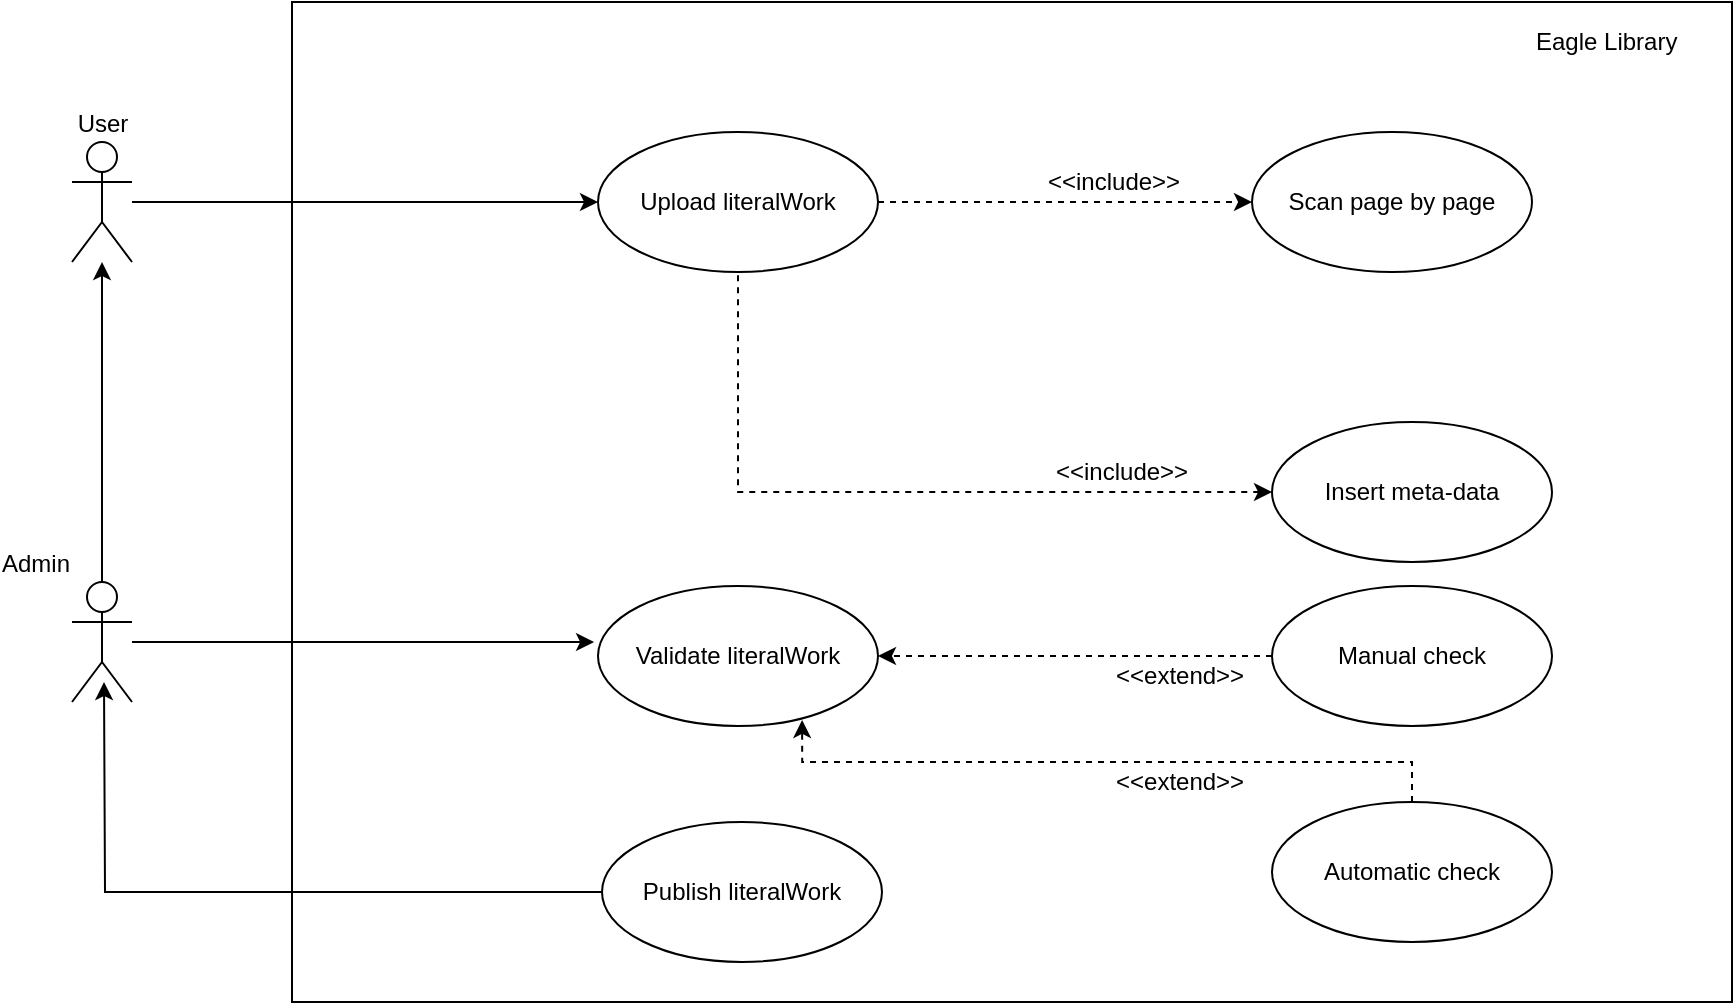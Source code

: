 <mxfile version="10.6.0" type="device"><diagram id="aEC3disj5631ko6z6qL2" name="Page-1"><mxGraphModel dx="1200" dy="691" grid="1" gridSize="10" guides="1" tooltips="1" connect="1" arrows="1" fold="1" page="1" pageScale="1" pageWidth="827" pageHeight="1169" math="0" shadow="0"><root><mxCell id="0"/><mxCell id="1" parent="0"/><mxCell id="yTFIzyg-zfDaPmp47Fce-28" value="" style="rounded=0;whiteSpace=wrap;html=1;" vertex="1" parent="1"><mxGeometry x="190" y="20" width="720" height="500" as="geometry"/></mxCell><mxCell id="yTFIzyg-zfDaPmp47Fce-6" style="edgeStyle=orthogonalEdgeStyle;rounded=0;orthogonalLoop=1;jettySize=auto;html=1;" edge="1" parent="1" source="yTFIzyg-zfDaPmp47Fce-1" target="yTFIzyg-zfDaPmp47Fce-5"><mxGeometry relative="1" as="geometry"/></mxCell><mxCell id="yTFIzyg-zfDaPmp47Fce-1" value="User" style="shape=umlActor;verticalLabelPosition=top;labelBackgroundColor=#ffffff;verticalAlign=bottom;html=1;outlineConnect=0;labelPosition=center;align=center;" vertex="1" parent="1"><mxGeometry x="80" y="90" width="30" height="60" as="geometry"/></mxCell><mxCell id="yTFIzyg-zfDaPmp47Fce-18" style="edgeStyle=orthogonalEdgeStyle;rounded=0;orthogonalLoop=1;jettySize=auto;html=1;entryX=-0.014;entryY=0.4;entryDx=0;entryDy=0;entryPerimeter=0;startArrow=none;startFill=0;endArrow=classic;endFill=1;" edge="1" parent="1" source="yTFIzyg-zfDaPmp47Fce-2" target="yTFIzyg-zfDaPmp47Fce-17"><mxGeometry relative="1" as="geometry"/></mxCell><mxCell id="yTFIzyg-zfDaPmp47Fce-27" style="edgeStyle=orthogonalEdgeStyle;rounded=0;orthogonalLoop=1;jettySize=auto;html=1;startArrow=none;startFill=0;endArrow=classic;endFill=1;" edge="1" parent="1" source="yTFIzyg-zfDaPmp47Fce-2" target="yTFIzyg-zfDaPmp47Fce-1"><mxGeometry relative="1" as="geometry"/></mxCell><mxCell id="yTFIzyg-zfDaPmp47Fce-2" value="Admin" style="shape=umlActor;verticalLabelPosition=top;labelBackgroundColor=#ffffff;verticalAlign=bottom;html=1;outlineConnect=0;labelPosition=left;align=right;" vertex="1" parent="1"><mxGeometry x="80" y="310" width="30" height="60" as="geometry"/></mxCell><mxCell id="yTFIzyg-zfDaPmp47Fce-8" style="edgeStyle=orthogonalEdgeStyle;rounded=0;orthogonalLoop=1;jettySize=auto;html=1;dashed=1;" edge="1" parent="1" source="yTFIzyg-zfDaPmp47Fce-5" target="yTFIzyg-zfDaPmp47Fce-7"><mxGeometry relative="1" as="geometry"/></mxCell><mxCell id="yTFIzyg-zfDaPmp47Fce-5" value="Upload literalWork" style="ellipse;whiteSpace=wrap;html=1;" vertex="1" parent="1"><mxGeometry x="343" y="85" width="140" height="70" as="geometry"/></mxCell><mxCell id="yTFIzyg-zfDaPmp47Fce-7" value="Scan page by page" style="ellipse;whiteSpace=wrap;html=1;" vertex="1" parent="1"><mxGeometry x="670" y="85" width="140" height="70" as="geometry"/></mxCell><mxCell id="yTFIzyg-zfDaPmp47Fce-9" value="&amp;lt;&amp;lt;include&amp;gt;&amp;gt;" style="text;html=1;resizable=0;points=[];autosize=1;align=left;verticalAlign=top;spacingTop=-4;" vertex="1" parent="1"><mxGeometry x="566" y="100" width="80" height="20" as="geometry"/></mxCell><mxCell id="yTFIzyg-zfDaPmp47Fce-14" style="edgeStyle=orthogonalEdgeStyle;rounded=0;orthogonalLoop=1;jettySize=auto;html=1;entryX=0.5;entryY=1;entryDx=0;entryDy=0;dashed=1;startArrow=classic;startFill=1;endArrow=none;endFill=0;" edge="1" parent="1" source="yTFIzyg-zfDaPmp47Fce-12" target="yTFIzyg-zfDaPmp47Fce-5"><mxGeometry relative="1" as="geometry"/></mxCell><mxCell id="yTFIzyg-zfDaPmp47Fce-12" value="Insert meta-data" style="ellipse;whiteSpace=wrap;html=1;" vertex="1" parent="1"><mxGeometry x="680" y="230" width="140" height="70" as="geometry"/></mxCell><mxCell id="yTFIzyg-zfDaPmp47Fce-15" value="&amp;lt;&amp;lt;include&amp;gt;&amp;gt;" style="text;html=1;resizable=0;points=[];autosize=1;align=left;verticalAlign=top;spacingTop=-4;" vertex="1" parent="1"><mxGeometry x="570" y="245" width="80" height="20" as="geometry"/></mxCell><mxCell id="yTFIzyg-zfDaPmp47Fce-17" value="Validate literalWork" style="ellipse;whiteSpace=wrap;html=1;" vertex="1" parent="1"><mxGeometry x="343" y="312" width="140" height="70" as="geometry"/></mxCell><mxCell id="yTFIzyg-zfDaPmp47Fce-20" style="edgeStyle=orthogonalEdgeStyle;rounded=0;orthogonalLoop=1;jettySize=auto;html=1;startArrow=none;startFill=0;endArrow=classic;endFill=1;entryX=0.667;entryY=0.833;entryDx=0;entryDy=0;entryPerimeter=0;exitX=0;exitY=0.5;exitDx=0;exitDy=0;" edge="1" parent="1" source="yTFIzyg-zfDaPmp47Fce-19"><mxGeometry relative="1" as="geometry"><mxPoint x="96" y="360" as="targetPoint"/><mxPoint x="339" y="465" as="sourcePoint"/></mxGeometry></mxCell><mxCell id="yTFIzyg-zfDaPmp47Fce-19" value="Publish literalWork" style="ellipse;whiteSpace=wrap;html=1;" vertex="1" parent="1"><mxGeometry x="345" y="430" width="140" height="70" as="geometry"/></mxCell><mxCell id="yTFIzyg-zfDaPmp47Fce-23" style="edgeStyle=orthogonalEdgeStyle;rounded=0;orthogonalLoop=1;jettySize=auto;html=1;startArrow=none;startFill=0;endArrow=classic;endFill=1;dashed=1;" edge="1" parent="1" source="yTFIzyg-zfDaPmp47Fce-21" target="yTFIzyg-zfDaPmp47Fce-17"><mxGeometry relative="1" as="geometry"/></mxCell><mxCell id="yTFIzyg-zfDaPmp47Fce-21" value="Manual check" style="ellipse;whiteSpace=wrap;html=1;" vertex="1" parent="1"><mxGeometry x="680" y="312" width="140" height="70" as="geometry"/></mxCell><mxCell id="yTFIzyg-zfDaPmp47Fce-24" style="edgeStyle=orthogonalEdgeStyle;rounded=0;orthogonalLoop=1;jettySize=auto;html=1;entryX=0.729;entryY=0.957;entryDx=0;entryDy=0;entryPerimeter=0;startArrow=none;startFill=0;endArrow=classic;endFill=1;dashed=1;" edge="1" parent="1" source="yTFIzyg-zfDaPmp47Fce-22" target="yTFIzyg-zfDaPmp47Fce-17"><mxGeometry relative="1" as="geometry"><Array as="points"><mxPoint x="750" y="400"/><mxPoint x="445" y="400"/></Array></mxGeometry></mxCell><mxCell id="yTFIzyg-zfDaPmp47Fce-22" value="Automatic check" style="ellipse;whiteSpace=wrap;html=1;" vertex="1" parent="1"><mxGeometry x="680" y="420" width="140" height="70" as="geometry"/></mxCell><mxCell id="yTFIzyg-zfDaPmp47Fce-25" value="&amp;lt;&amp;lt;extend&amp;gt;&amp;gt;" style="text;html=1;resizable=0;points=[];autosize=1;align=left;verticalAlign=top;spacingTop=-4;" vertex="1" parent="1"><mxGeometry x="600" y="400" width="80" height="20" as="geometry"/></mxCell><mxCell id="yTFIzyg-zfDaPmp47Fce-26" value="&amp;lt;&amp;lt;extend&amp;gt;&amp;gt;" style="text;html=1;resizable=0;points=[];autosize=1;align=left;verticalAlign=top;spacingTop=-4;" vertex="1" parent="1"><mxGeometry x="600" y="347" width="80" height="20" as="geometry"/></mxCell><mxCell id="yTFIzyg-zfDaPmp47Fce-29" value="Eagle Library" style="text;html=1;resizable=0;points=[];autosize=1;align=left;verticalAlign=top;spacingTop=-4;" vertex="1" parent="1"><mxGeometry x="810" y="30" width="90" height="20" as="geometry"/></mxCell></root></mxGraphModel></diagram></mxfile>